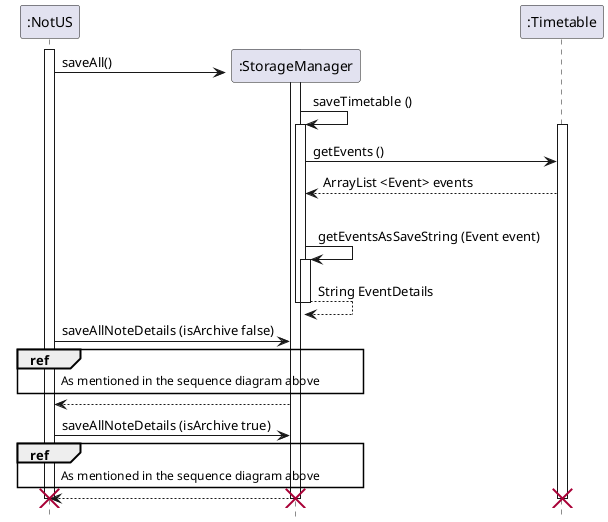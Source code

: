 @startuml
hide footbox

participant ":NotUS" as NotUS
participant ":StorageManager" as StorageManager
participant ":Timetable" as Timetable

create NotUS
activate NotUS


create StorageManager
activate StorageManager

NotUS -> StorageManager: saveAll()
StorageManager -> StorageManager : saveTimetable ()
activate StorageManager
activate Timetable
StorageManager -> Timetable : getEvents ()
Timetable --> StorageManager : ArrayList <Event> events
loop events
StorageManager -> StorageManager: getEventsAsSaveString (Event event)
Activate StorageManager
StorageManager --> StorageManager: String EventDetails
Deactivate StorageManager
Deactivate StorageManager

NotUS -> StorageManager: saveAllNoteDetails (isArchive false)
ref over StorageManager, NotUS: As mentioned in the sequence diagram above
StorageManager --> NotUS


NotUS -> StorageManager: saveAllNoteDetails (isArchive true)
ref over StorageManager, NotUS: As mentioned in the sequence diagram above
StorageManager --> NotUS

destroy NotUS
destroy StorageManager
destroy Timetable
@enduml